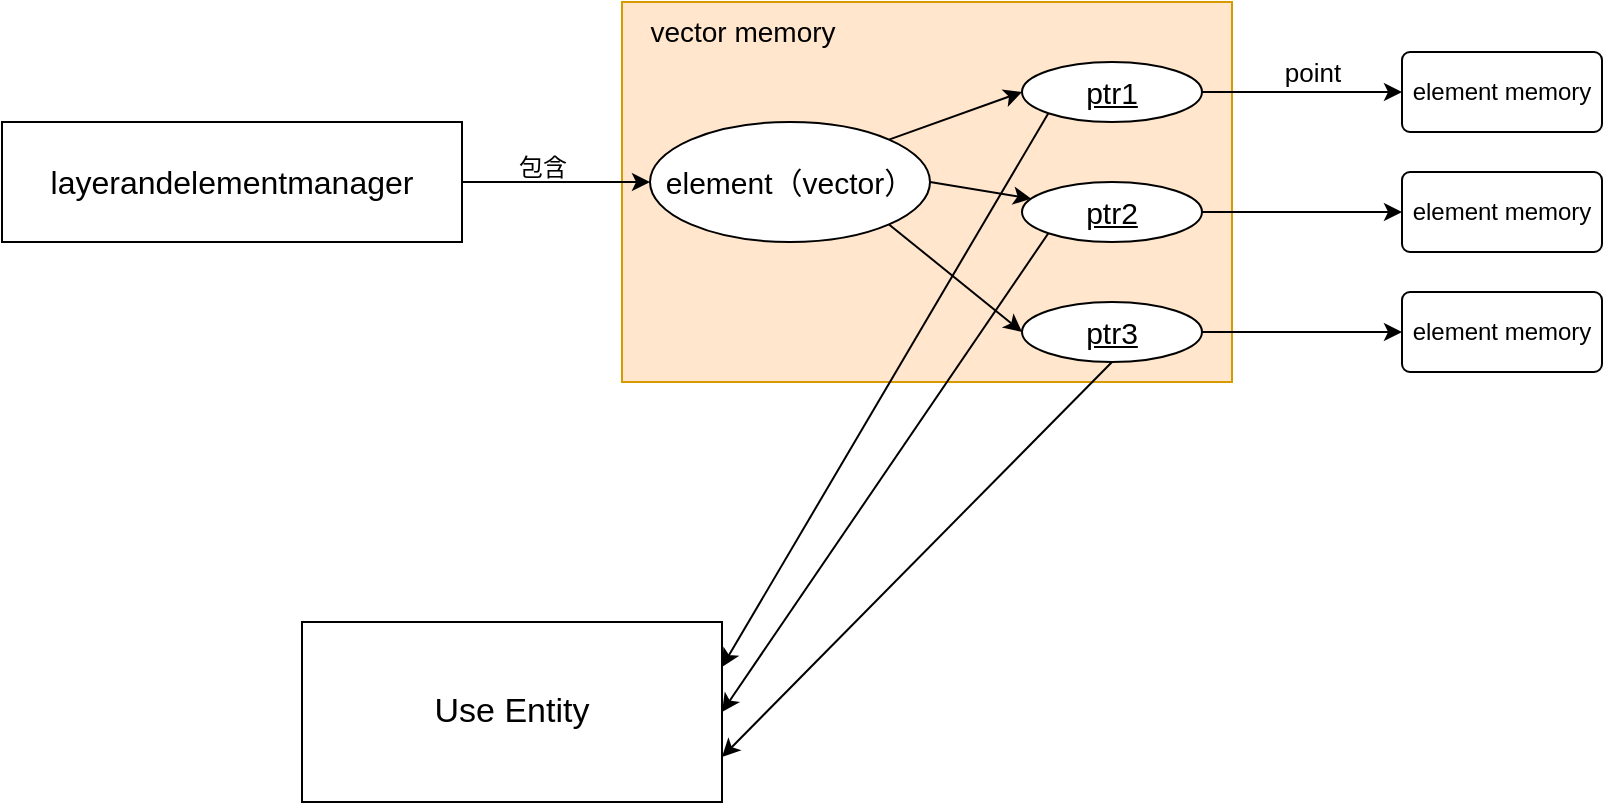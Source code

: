 <mxfile version="24.7.7">
  <diagram name="第 1 页" id="Ks2vNZVqEzAdOs3WgrEU">
    <mxGraphModel dx="1371" dy="786" grid="1" gridSize="10" guides="1" tooltips="1" connect="1" arrows="1" fold="1" page="1" pageScale="1" pageWidth="827" pageHeight="1169" math="0" shadow="0">
      <root>
        <mxCell id="0" />
        <mxCell id="1" parent="0" />
        <mxCell id="r0TrouKlHz-d5kefhsSM-19" value="" style="rounded=0;whiteSpace=wrap;html=1;fillColor=#ffe6cc;strokeColor=#d79b00;" vertex="1" parent="1">
          <mxGeometry x="330" y="170" width="305" height="190" as="geometry" />
        </mxCell>
        <mxCell id="r0TrouKlHz-d5kefhsSM-4" style="edgeStyle=orthogonalEdgeStyle;rounded=0;orthogonalLoop=1;jettySize=auto;html=1;exitX=1;exitY=0.5;exitDx=0;exitDy=0;entryX=0;entryY=0.5;entryDx=0;entryDy=0;" edge="1" parent="1" source="r0TrouKlHz-d5kefhsSM-1" target="r0TrouKlHz-d5kefhsSM-3">
          <mxGeometry relative="1" as="geometry" />
        </mxCell>
        <mxCell id="r0TrouKlHz-d5kefhsSM-1" value="&lt;font style=&quot;font-size: 16px;&quot;&gt;layerandelementmanager&lt;/font&gt;" style="rounded=0;whiteSpace=wrap;html=1;fontSize=16;" vertex="1" parent="1">
          <mxGeometry x="20" y="230" width="230" height="60" as="geometry" />
        </mxCell>
        <mxCell id="r0TrouKlHz-d5kefhsSM-10" style="rounded=0;orthogonalLoop=1;jettySize=auto;html=1;exitX=1;exitY=0;exitDx=0;exitDy=0;entryX=0;entryY=0.5;entryDx=0;entryDy=0;" edge="1" parent="1" source="r0TrouKlHz-d5kefhsSM-3" target="r0TrouKlHz-d5kefhsSM-7">
          <mxGeometry relative="1" as="geometry" />
        </mxCell>
        <mxCell id="r0TrouKlHz-d5kefhsSM-11" style="rounded=0;orthogonalLoop=1;jettySize=auto;html=1;exitX=1;exitY=0.5;exitDx=0;exitDy=0;" edge="1" parent="1" source="r0TrouKlHz-d5kefhsSM-3" target="r0TrouKlHz-d5kefhsSM-8">
          <mxGeometry relative="1" as="geometry" />
        </mxCell>
        <mxCell id="r0TrouKlHz-d5kefhsSM-12" style="rounded=0;orthogonalLoop=1;jettySize=auto;html=1;exitX=1;exitY=1;exitDx=0;exitDy=0;entryX=0;entryY=0.5;entryDx=0;entryDy=0;" edge="1" parent="1" source="r0TrouKlHz-d5kefhsSM-3" target="r0TrouKlHz-d5kefhsSM-9">
          <mxGeometry relative="1" as="geometry" />
        </mxCell>
        <mxCell id="r0TrouKlHz-d5kefhsSM-3" value="element（vector）" style="ellipse;whiteSpace=wrap;html=1;align=center;fontSize=15;" vertex="1" parent="1">
          <mxGeometry x="344" y="230" width="140" height="60" as="geometry" />
        </mxCell>
        <mxCell id="r0TrouKlHz-d5kefhsSM-5" value="包含" style="text;html=1;align=center;verticalAlign=middle;resizable=0;points=[];autosize=1;strokeColor=none;fillColor=none;" vertex="1" parent="1">
          <mxGeometry x="265" y="238" width="50" height="30" as="geometry" />
        </mxCell>
        <mxCell id="r0TrouKlHz-d5kefhsSM-14" style="edgeStyle=orthogonalEdgeStyle;rounded=0;orthogonalLoop=1;jettySize=auto;html=1;exitX=1;exitY=0.5;exitDx=0;exitDy=0;entryX=0;entryY=0.5;entryDx=0;entryDy=0;" edge="1" parent="1" source="r0TrouKlHz-d5kefhsSM-7" target="r0TrouKlHz-d5kefhsSM-13">
          <mxGeometry relative="1" as="geometry" />
        </mxCell>
        <mxCell id="r0TrouKlHz-d5kefhsSM-25" style="rounded=0;orthogonalLoop=1;jettySize=auto;html=1;exitX=0;exitY=1;exitDx=0;exitDy=0;entryX=1;entryY=0.25;entryDx=0;entryDy=0;" edge="1" parent="1" source="r0TrouKlHz-d5kefhsSM-7" target="r0TrouKlHz-d5kefhsSM-23">
          <mxGeometry relative="1" as="geometry" />
        </mxCell>
        <mxCell id="r0TrouKlHz-d5kefhsSM-7" value="ptr1" style="ellipse;whiteSpace=wrap;html=1;align=center;fontStyle=4;fontSize=15;" vertex="1" parent="1">
          <mxGeometry x="530" y="200" width="90" height="30" as="geometry" />
        </mxCell>
        <mxCell id="r0TrouKlHz-d5kefhsSM-17" style="edgeStyle=orthogonalEdgeStyle;rounded=0;orthogonalLoop=1;jettySize=auto;html=1;exitX=1;exitY=0.5;exitDx=0;exitDy=0;entryX=0;entryY=0.5;entryDx=0;entryDy=0;" edge="1" parent="1" source="r0TrouKlHz-d5kefhsSM-8" target="r0TrouKlHz-d5kefhsSM-15">
          <mxGeometry relative="1" as="geometry" />
        </mxCell>
        <mxCell id="r0TrouKlHz-d5kefhsSM-26" style="rounded=0;orthogonalLoop=1;jettySize=auto;html=1;exitX=0;exitY=1;exitDx=0;exitDy=0;entryX=1;entryY=0.5;entryDx=0;entryDy=0;" edge="1" parent="1" source="r0TrouKlHz-d5kefhsSM-8" target="r0TrouKlHz-d5kefhsSM-23">
          <mxGeometry relative="1" as="geometry" />
        </mxCell>
        <mxCell id="r0TrouKlHz-d5kefhsSM-8" value="ptr2" style="ellipse;whiteSpace=wrap;html=1;align=center;fontStyle=4;fontSize=15;" vertex="1" parent="1">
          <mxGeometry x="530" y="260" width="90" height="30" as="geometry" />
        </mxCell>
        <mxCell id="r0TrouKlHz-d5kefhsSM-18" style="edgeStyle=orthogonalEdgeStyle;rounded=0;orthogonalLoop=1;jettySize=auto;html=1;exitX=1;exitY=0.5;exitDx=0;exitDy=0;entryX=0;entryY=0.5;entryDx=0;entryDy=0;" edge="1" parent="1" source="r0TrouKlHz-d5kefhsSM-9" target="r0TrouKlHz-d5kefhsSM-16">
          <mxGeometry relative="1" as="geometry" />
        </mxCell>
        <mxCell id="r0TrouKlHz-d5kefhsSM-27" style="rounded=0;orthogonalLoop=1;jettySize=auto;html=1;exitX=0.5;exitY=1;exitDx=0;exitDy=0;entryX=1;entryY=0.75;entryDx=0;entryDy=0;" edge="1" parent="1" source="r0TrouKlHz-d5kefhsSM-9" target="r0TrouKlHz-d5kefhsSM-23">
          <mxGeometry relative="1" as="geometry" />
        </mxCell>
        <mxCell id="r0TrouKlHz-d5kefhsSM-9" value="ptr3" style="ellipse;whiteSpace=wrap;html=1;align=center;fontStyle=4;fontSize=15;" vertex="1" parent="1">
          <mxGeometry x="530" y="320" width="90" height="30" as="geometry" />
        </mxCell>
        <mxCell id="r0TrouKlHz-d5kefhsSM-13" value="element memory" style="rounded=1;arcSize=10;whiteSpace=wrap;html=1;align=center;" vertex="1" parent="1">
          <mxGeometry x="720" y="195" width="100" height="40" as="geometry" />
        </mxCell>
        <mxCell id="r0TrouKlHz-d5kefhsSM-15" value="element memory" style="rounded=1;arcSize=10;whiteSpace=wrap;html=1;align=center;" vertex="1" parent="1">
          <mxGeometry x="720" y="255" width="100" height="40" as="geometry" />
        </mxCell>
        <mxCell id="r0TrouKlHz-d5kefhsSM-16" value="element memory" style="rounded=1;arcSize=10;whiteSpace=wrap;html=1;align=center;" vertex="1" parent="1">
          <mxGeometry x="720" y="315" width="100" height="40" as="geometry" />
        </mxCell>
        <mxCell id="r0TrouKlHz-d5kefhsSM-20" value="vector memory" style="text;html=1;align=center;verticalAlign=middle;resizable=0;points=[];autosize=1;strokeColor=none;fillColor=none;fontSize=14;" vertex="1" parent="1">
          <mxGeometry x="330" y="170" width="120" height="30" as="geometry" />
        </mxCell>
        <mxCell id="r0TrouKlHz-d5kefhsSM-21" value="point" style="text;html=1;align=center;verticalAlign=middle;resizable=0;points=[];autosize=1;strokeColor=none;fillColor=none;fontSize=13;" vertex="1" parent="1">
          <mxGeometry x="650" y="190" width="50" height="30" as="geometry" />
        </mxCell>
        <mxCell id="r0TrouKlHz-d5kefhsSM-23" value="Use Entity" style="whiteSpace=wrap;html=1;align=center;fontSize=17;" vertex="1" parent="1">
          <mxGeometry x="170" y="480" width="210" height="90" as="geometry" />
        </mxCell>
      </root>
    </mxGraphModel>
  </diagram>
</mxfile>
